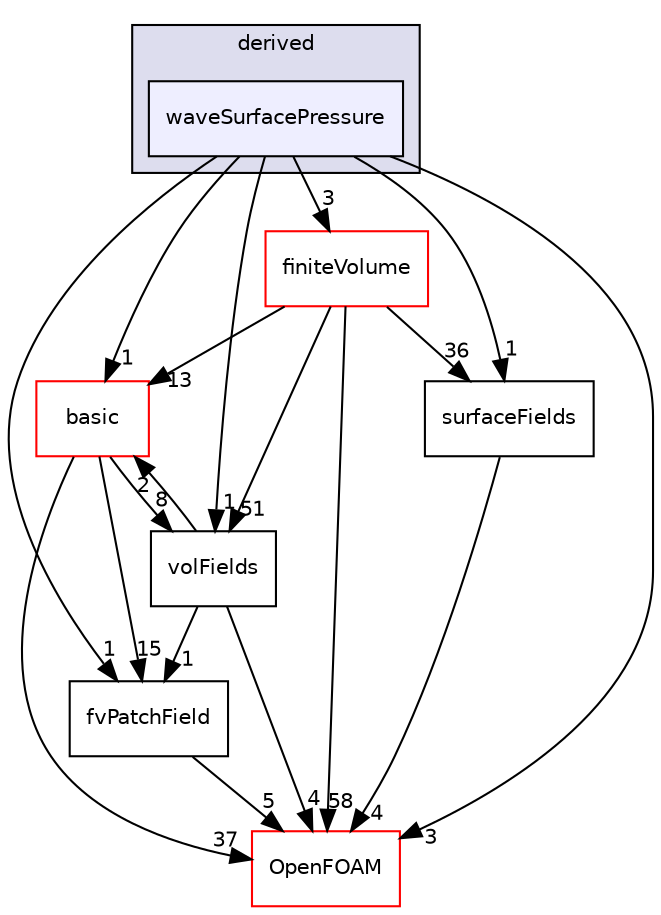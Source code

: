 digraph "src/finiteVolume/fields/fvPatchFields/derived/waveSurfacePressure" {
  bgcolor=transparent;
  compound=true
  node [ fontsize="10", fontname="Helvetica"];
  edge [ labelfontsize="10", labelfontname="Helvetica"];
  subgraph clusterdir_ece9aa6b5af9a7776a75b0c1993b0910 {
    graph [ bgcolor="#ddddee", pencolor="black", label="derived" fontname="Helvetica", fontsize="10", URL="dir_ece9aa6b5af9a7776a75b0c1993b0910.html"]
  dir_32758421f3f2b000b088aa913013d012 [shape=box, label="waveSurfacePressure", style="filled", fillcolor="#eeeeff", pencolor="black", URL="dir_32758421f3f2b000b088aa913013d012.html"];
  }
  dir_546b14c9025d30bb5b92fa069dbdd82c [shape=box label="basic" color="red" URL="dir_546b14c9025d30bb5b92fa069dbdd82c.html"];
  dir_2ea871e4defbdbd60808750cae643c63 [shape=box label="finiteVolume" color="red" URL="dir_2ea871e4defbdbd60808750cae643c63.html"];
  dir_6b9423849569a7ee618201e7cfce9eaa [shape=box label="fvPatchField" URL="dir_6b9423849569a7ee618201e7cfce9eaa.html"];
  dir_bd8bf7fa65467c460a50eacc456ce356 [shape=box label="volFields" URL="dir_bd8bf7fa65467c460a50eacc456ce356.html"];
  dir_c5473ff19b20e6ec4dfe5c310b3778a8 [shape=box label="OpenFOAM" color="red" URL="dir_c5473ff19b20e6ec4dfe5c310b3778a8.html"];
  dir_606ba9250f9107f82f779cbd3e87c3a5 [shape=box label="surfaceFields" URL="dir_606ba9250f9107f82f779cbd3e87c3a5.html"];
  dir_32758421f3f2b000b088aa913013d012->dir_546b14c9025d30bb5b92fa069dbdd82c [headlabel="1", labeldistance=1.5 headhref="dir_001008_000908.html"];
  dir_32758421f3f2b000b088aa913013d012->dir_2ea871e4defbdbd60808750cae643c63 [headlabel="3", labeldistance=1.5 headhref="dir_001008_001033.html"];
  dir_32758421f3f2b000b088aa913013d012->dir_6b9423849569a7ee618201e7cfce9eaa [headlabel="1", labeldistance=1.5 headhref="dir_001008_001011.html"];
  dir_32758421f3f2b000b088aa913013d012->dir_bd8bf7fa65467c460a50eacc456ce356 [headlabel="1", labeldistance=1.5 headhref="dir_001008_001032.html"];
  dir_32758421f3f2b000b088aa913013d012->dir_c5473ff19b20e6ec4dfe5c310b3778a8 [headlabel="3", labeldistance=1.5 headhref="dir_001008_001929.html"];
  dir_32758421f3f2b000b088aa913013d012->dir_606ba9250f9107f82f779cbd3e87c3a5 [headlabel="1", labeldistance=1.5 headhref="dir_001008_001031.html"];
  dir_546b14c9025d30bb5b92fa069dbdd82c->dir_6b9423849569a7ee618201e7cfce9eaa [headlabel="15", labeldistance=1.5 headhref="dir_000908_001011.html"];
  dir_546b14c9025d30bb5b92fa069dbdd82c->dir_bd8bf7fa65467c460a50eacc456ce356 [headlabel="8", labeldistance=1.5 headhref="dir_000908_001032.html"];
  dir_546b14c9025d30bb5b92fa069dbdd82c->dir_c5473ff19b20e6ec4dfe5c310b3778a8 [headlabel="37", labeldistance=1.5 headhref="dir_000908_001929.html"];
  dir_2ea871e4defbdbd60808750cae643c63->dir_546b14c9025d30bb5b92fa069dbdd82c [headlabel="13", labeldistance=1.5 headhref="dir_001033_000908.html"];
  dir_2ea871e4defbdbd60808750cae643c63->dir_bd8bf7fa65467c460a50eacc456ce356 [headlabel="51", labeldistance=1.5 headhref="dir_001033_001032.html"];
  dir_2ea871e4defbdbd60808750cae643c63->dir_c5473ff19b20e6ec4dfe5c310b3778a8 [headlabel="58", labeldistance=1.5 headhref="dir_001033_001929.html"];
  dir_2ea871e4defbdbd60808750cae643c63->dir_606ba9250f9107f82f779cbd3e87c3a5 [headlabel="36", labeldistance=1.5 headhref="dir_001033_001031.html"];
  dir_6b9423849569a7ee618201e7cfce9eaa->dir_c5473ff19b20e6ec4dfe5c310b3778a8 [headlabel="5", labeldistance=1.5 headhref="dir_001011_001929.html"];
  dir_bd8bf7fa65467c460a50eacc456ce356->dir_546b14c9025d30bb5b92fa069dbdd82c [headlabel="2", labeldistance=1.5 headhref="dir_001032_000908.html"];
  dir_bd8bf7fa65467c460a50eacc456ce356->dir_6b9423849569a7ee618201e7cfce9eaa [headlabel="1", labeldistance=1.5 headhref="dir_001032_001011.html"];
  dir_bd8bf7fa65467c460a50eacc456ce356->dir_c5473ff19b20e6ec4dfe5c310b3778a8 [headlabel="4", labeldistance=1.5 headhref="dir_001032_001929.html"];
  dir_606ba9250f9107f82f779cbd3e87c3a5->dir_c5473ff19b20e6ec4dfe5c310b3778a8 [headlabel="4", labeldistance=1.5 headhref="dir_001031_001929.html"];
}
